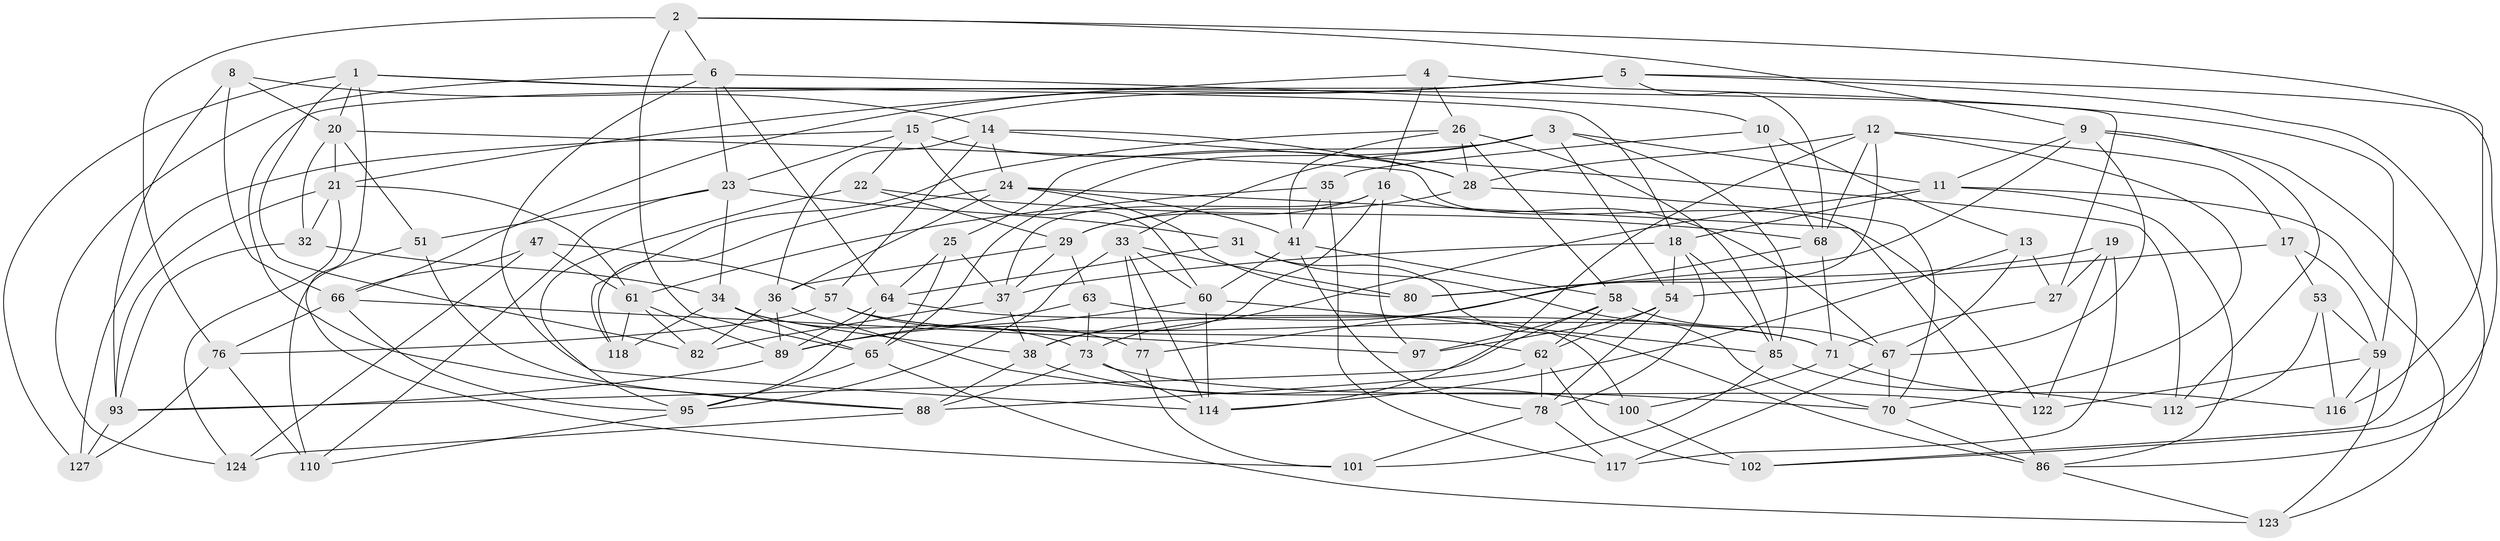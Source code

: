 // original degree distribution, {4: 1.0}
// Generated by graph-tools (version 1.1) at 2025/11/02/27/25 16:11:48]
// undirected, 81 vertices, 210 edges
graph export_dot {
graph [start="1"]
  node [color=gray90,style=filled];
  1 [super="+39"];
  2 [super="+7"];
  3 [super="+42"];
  4;
  5 [super="+50"];
  6 [super="+40"];
  8;
  9 [super="+87"];
  10;
  11 [super="+45"];
  12 [super="+55"];
  13;
  14 [super="+43"];
  15 [super="+48"];
  16 [super="+56"];
  17;
  18 [super="+30"];
  19;
  20 [super="+96"];
  21 [super="+109"];
  22;
  23 [super="+119"];
  24 [super="+98"];
  25;
  26 [super="+105"];
  27;
  28 [super="+83"];
  29 [super="+94"];
  31;
  32;
  33 [super="+90"];
  34 [super="+125"];
  35;
  36 [super="+44"];
  37 [super="+49"];
  38 [super="+46"];
  41 [super="+52"];
  47;
  51;
  53;
  54 [super="+115"];
  57 [super="+126"];
  58 [super="+74"];
  59 [super="+72"];
  60 [super="+69"];
  61 [super="+130"];
  62 [super="+81"];
  63;
  64 [super="+75"];
  65 [super="+113"];
  66 [super="+128"];
  67 [super="+104"];
  68 [super="+84"];
  70 [super="+107"];
  71 [super="+129"];
  73 [super="+79"];
  76 [super="+111"];
  77;
  78 [super="+121"];
  80;
  82;
  85 [super="+91"];
  86 [super="+106"];
  88 [super="+92"];
  89 [super="+103"];
  93 [super="+108"];
  95 [super="+99"];
  97;
  100;
  101;
  102;
  110;
  112;
  114 [super="+120"];
  116;
  117;
  118;
  122;
  123;
  124;
  127;
  1 -- 127;
  1 -- 27;
  1 -- 18;
  1 -- 82;
  1 -- 20;
  1 -- 101;
  2 -- 9;
  2 -- 6;
  2 -- 65;
  2 -- 116;
  2 -- 76 [weight=2];
  3 -- 25;
  3 -- 11;
  3 -- 33;
  3 -- 85;
  3 -- 54;
  3 -- 65;
  4 -- 16;
  4 -- 59;
  4 -- 26;
  4 -- 21;
  5 -- 66;
  5 -- 15;
  5 -- 68;
  5 -- 88;
  5 -- 102;
  5 -- 86;
  6 -- 124;
  6 -- 23;
  6 -- 64;
  6 -- 10;
  6 -- 114;
  8 -- 93;
  8 -- 66;
  8 -- 20;
  8 -- 14;
  9 -- 67;
  9 -- 80;
  9 -- 112;
  9 -- 11;
  9 -- 102;
  10 -- 68;
  10 -- 35;
  10 -- 13;
  11 -- 18;
  11 -- 73;
  11 -- 123;
  11 -- 86;
  12 -- 28;
  12 -- 68;
  12 -- 38;
  12 -- 17;
  12 -- 114;
  12 -- 70;
  13 -- 27;
  13 -- 114;
  13 -- 67;
  14 -- 112;
  14 -- 57;
  14 -- 28;
  14 -- 24;
  14 -- 36;
  15 -- 23;
  15 -- 28;
  15 -- 60;
  15 -- 127;
  15 -- 22;
  16 -- 97;
  16 -- 67;
  16 -- 29;
  16 -- 38;
  16 -- 37;
  17 -- 53;
  17 -- 59;
  17 -- 54;
  18 -- 37;
  18 -- 78;
  18 -- 54;
  18 -- 85;
  19 -- 117;
  19 -- 122;
  19 -- 27;
  19 -- 80;
  20 -- 32;
  20 -- 86;
  20 -- 51;
  20 -- 21;
  21 -- 32;
  21 -- 61;
  21 -- 124;
  21 -- 93;
  22 -- 29;
  22 -- 68;
  22 -- 95;
  23 -- 51;
  23 -- 31;
  23 -- 110;
  23 -- 34;
  24 -- 118;
  24 -- 80;
  24 -- 41;
  24 -- 122;
  24 -- 36;
  25 -- 37;
  25 -- 64;
  25 -- 65;
  26 -- 41;
  26 -- 85;
  26 -- 28;
  26 -- 58;
  26 -- 118;
  27 -- 71;
  28 -- 70;
  28 -- 29;
  29 -- 63;
  29 -- 36;
  29 -- 37;
  31 -- 64;
  31 -- 70;
  31 -- 86;
  32 -- 34;
  32 -- 93;
  33 -- 80;
  33 -- 77;
  33 -- 60;
  33 -- 114;
  33 -- 95;
  34 -- 38;
  34 -- 118;
  34 -- 73;
  34 -- 65;
  35 -- 41;
  35 -- 117;
  35 -- 61;
  36 -- 82;
  36 -- 70;
  36 -- 89;
  37 -- 82;
  37 -- 38;
  38 -- 100;
  38 -- 88;
  41 -- 60;
  41 -- 58;
  41 -- 78;
  47 -- 61;
  47 -- 124;
  47 -- 57;
  47 -- 66;
  51 -- 110;
  51 -- 88;
  53 -- 116;
  53 -- 112;
  53 -- 59;
  54 -- 97;
  54 -- 78;
  54 -- 62;
  57 -- 77;
  57 -- 76;
  57 -- 71;
  57 -- 62;
  58 -- 62;
  58 -- 97;
  58 -- 67;
  58 -- 93;
  59 -- 122;
  59 -- 123;
  59 -- 116;
  60 -- 89;
  60 -- 114;
  60 -- 85;
  61 -- 118;
  61 -- 89;
  61 -- 82;
  62 -- 102;
  62 -- 78;
  62 -- 88;
  63 -- 100;
  63 -- 89;
  63 -- 73;
  64 -- 71;
  64 -- 95;
  64 -- 89;
  65 -- 123;
  65 -- 95;
  66 -- 95;
  66 -- 97;
  66 -- 76;
  67 -- 117;
  67 -- 70;
  68 -- 77;
  68 -- 71;
  70 -- 86;
  71 -- 116;
  71 -- 100;
  73 -- 122;
  73 -- 88;
  73 -- 114;
  76 -- 127;
  76 -- 110;
  77 -- 101;
  78 -- 101;
  78 -- 117;
  85 -- 101;
  85 -- 112;
  86 -- 123;
  88 -- 124;
  89 -- 93;
  93 -- 127;
  95 -- 110;
  100 -- 102;
}
